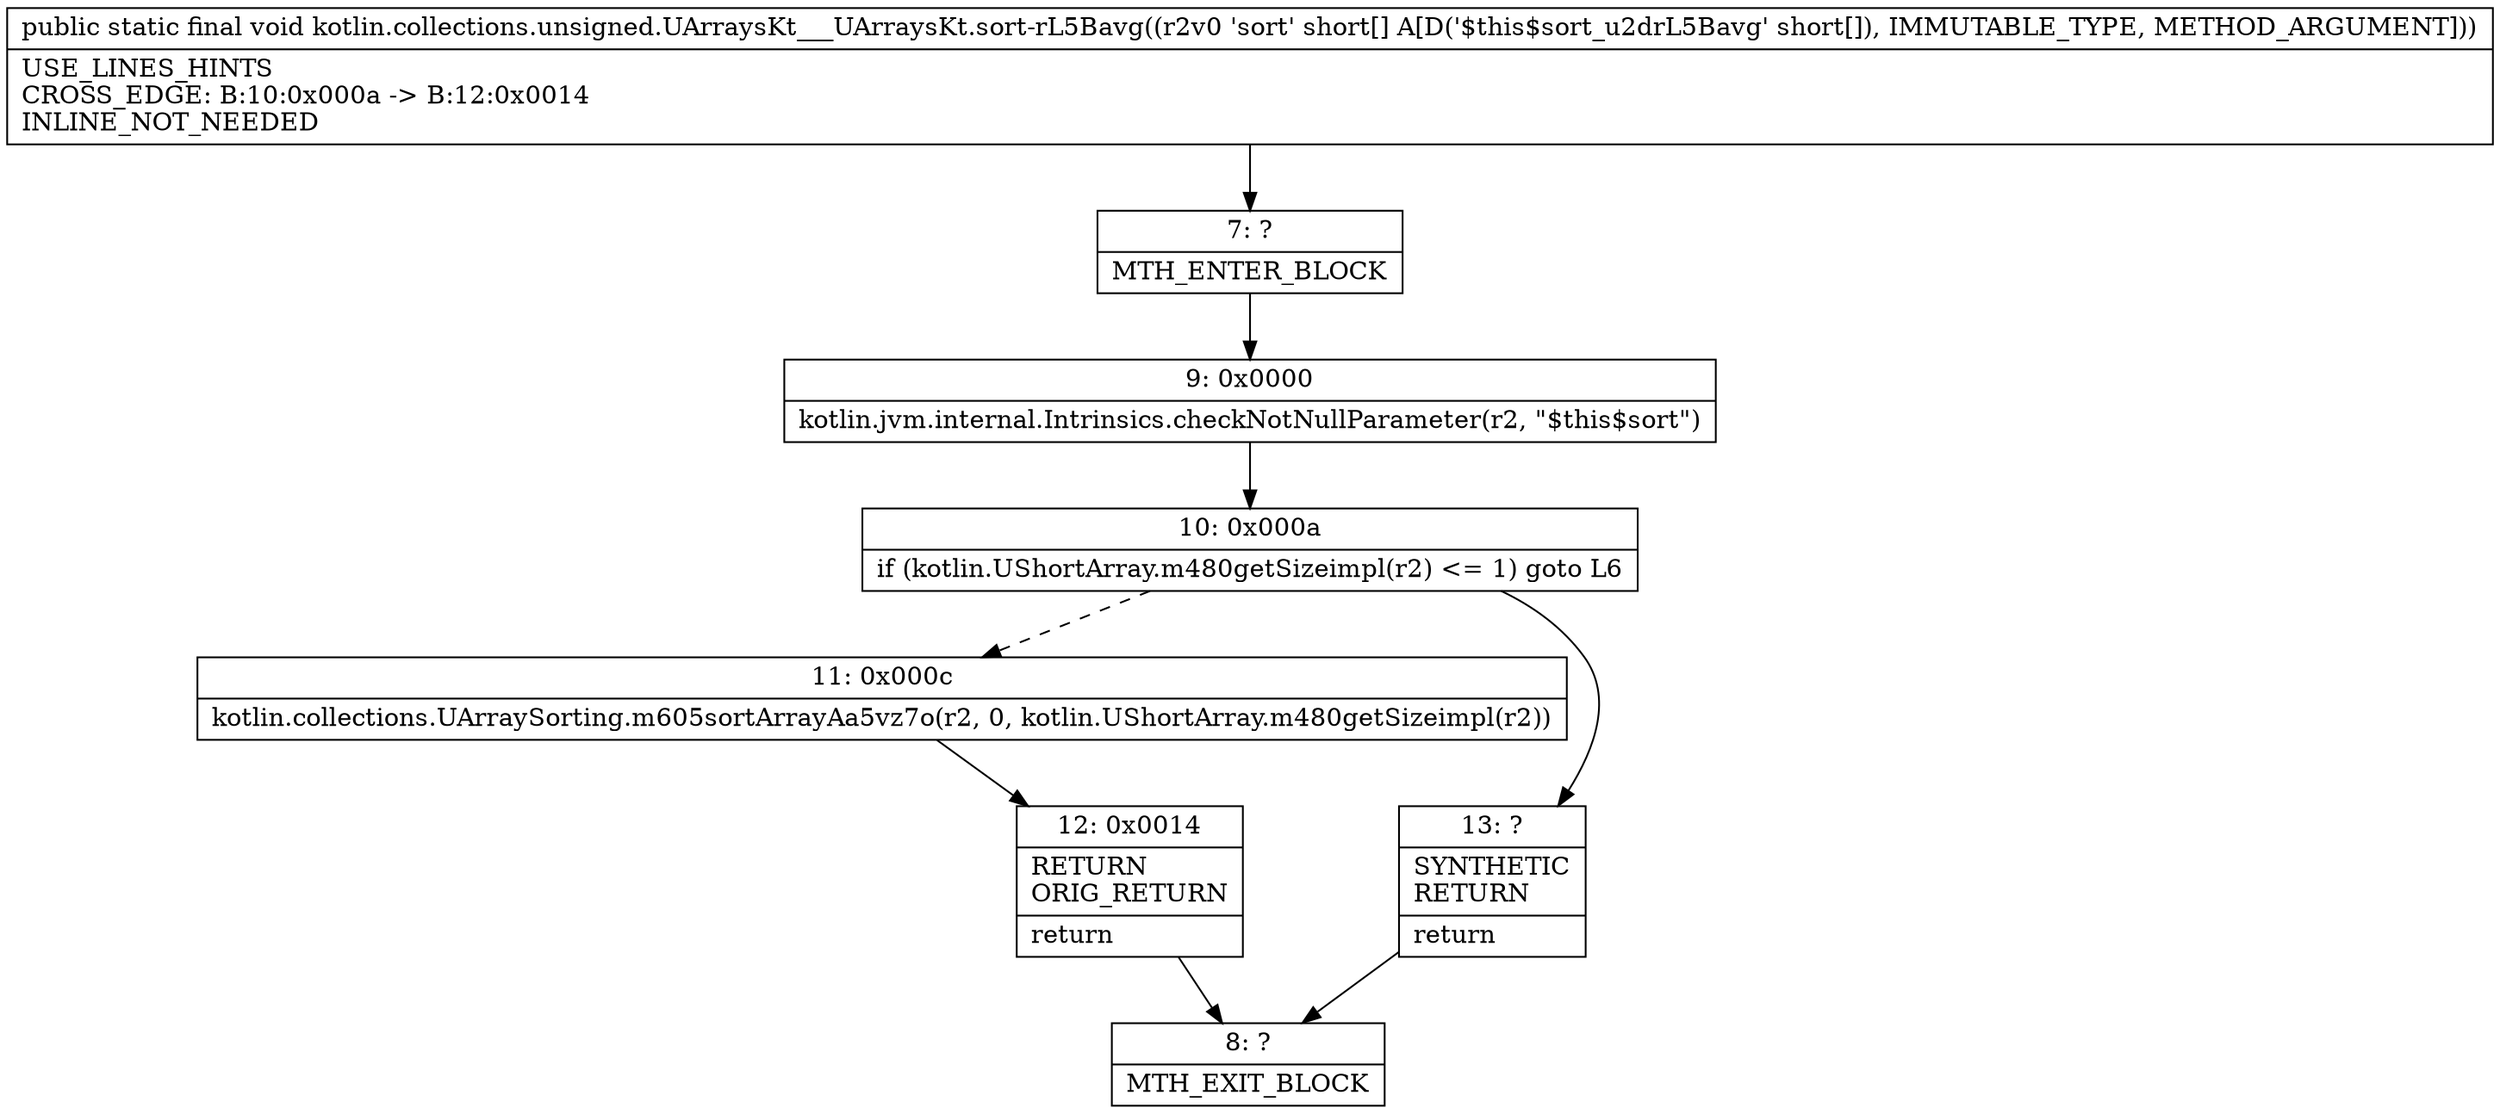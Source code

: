 digraph "CFG forkotlin.collections.unsigned.UArraysKt___UArraysKt.sort\-rL5Bavg([S)V" {
Node_7 [shape=record,label="{7\:\ ?|MTH_ENTER_BLOCK\l}"];
Node_9 [shape=record,label="{9\:\ 0x0000|kotlin.jvm.internal.Intrinsics.checkNotNullParameter(r2, \"$this$sort\")\l}"];
Node_10 [shape=record,label="{10\:\ 0x000a|if (kotlin.UShortArray.m480getSizeimpl(r2) \<= 1) goto L6\l}"];
Node_11 [shape=record,label="{11\:\ 0x000c|kotlin.collections.UArraySorting.m605sortArrayAa5vz7o(r2, 0, kotlin.UShortArray.m480getSizeimpl(r2))\l}"];
Node_12 [shape=record,label="{12\:\ 0x0014|RETURN\lORIG_RETURN\l|return\l}"];
Node_8 [shape=record,label="{8\:\ ?|MTH_EXIT_BLOCK\l}"];
Node_13 [shape=record,label="{13\:\ ?|SYNTHETIC\lRETURN\l|return\l}"];
MethodNode[shape=record,label="{public static final void kotlin.collections.unsigned.UArraysKt___UArraysKt.sort\-rL5Bavg((r2v0 'sort' short[] A[D('$this$sort_u2drL5Bavg' short[]), IMMUTABLE_TYPE, METHOD_ARGUMENT]))  | USE_LINES_HINTS\lCROSS_EDGE: B:10:0x000a \-\> B:12:0x0014\lINLINE_NOT_NEEDED\l}"];
MethodNode -> Node_7;Node_7 -> Node_9;
Node_9 -> Node_10;
Node_10 -> Node_11[style=dashed];
Node_10 -> Node_13;
Node_11 -> Node_12;
Node_12 -> Node_8;
Node_13 -> Node_8;
}

